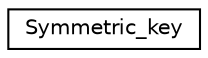 digraph G
{
  edge [fontname="Helvetica",fontsize="10",labelfontname="Helvetica",labelfontsize="10"];
  node [fontname="Helvetica",fontsize="10",shape=record];
  rankdir="LR";
  Node1 [label="Symmetric_key",height=0.2,width=0.4,color="black", fillcolor="white", style="filled",URL="$union_symmetric__key.html"];
}
